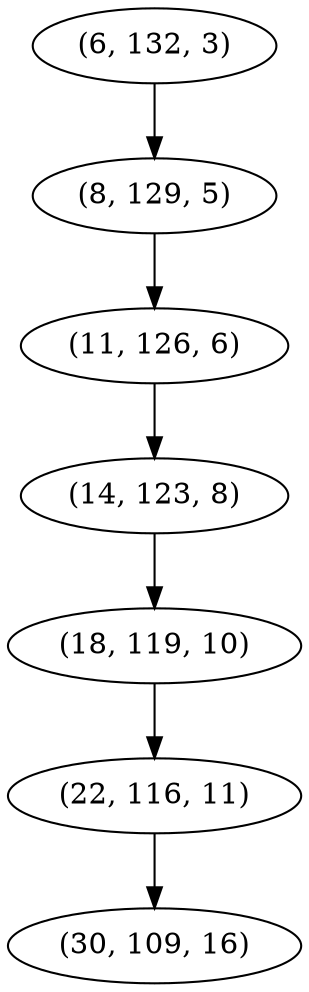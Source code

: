 digraph tree {
    "(6, 132, 3)";
    "(8, 129, 5)";
    "(11, 126, 6)";
    "(14, 123, 8)";
    "(18, 119, 10)";
    "(22, 116, 11)";
    "(30, 109, 16)";
    "(6, 132, 3)" -> "(8, 129, 5)";
    "(8, 129, 5)" -> "(11, 126, 6)";
    "(11, 126, 6)" -> "(14, 123, 8)";
    "(14, 123, 8)" -> "(18, 119, 10)";
    "(18, 119, 10)" -> "(22, 116, 11)";
    "(22, 116, 11)" -> "(30, 109, 16)";
}
